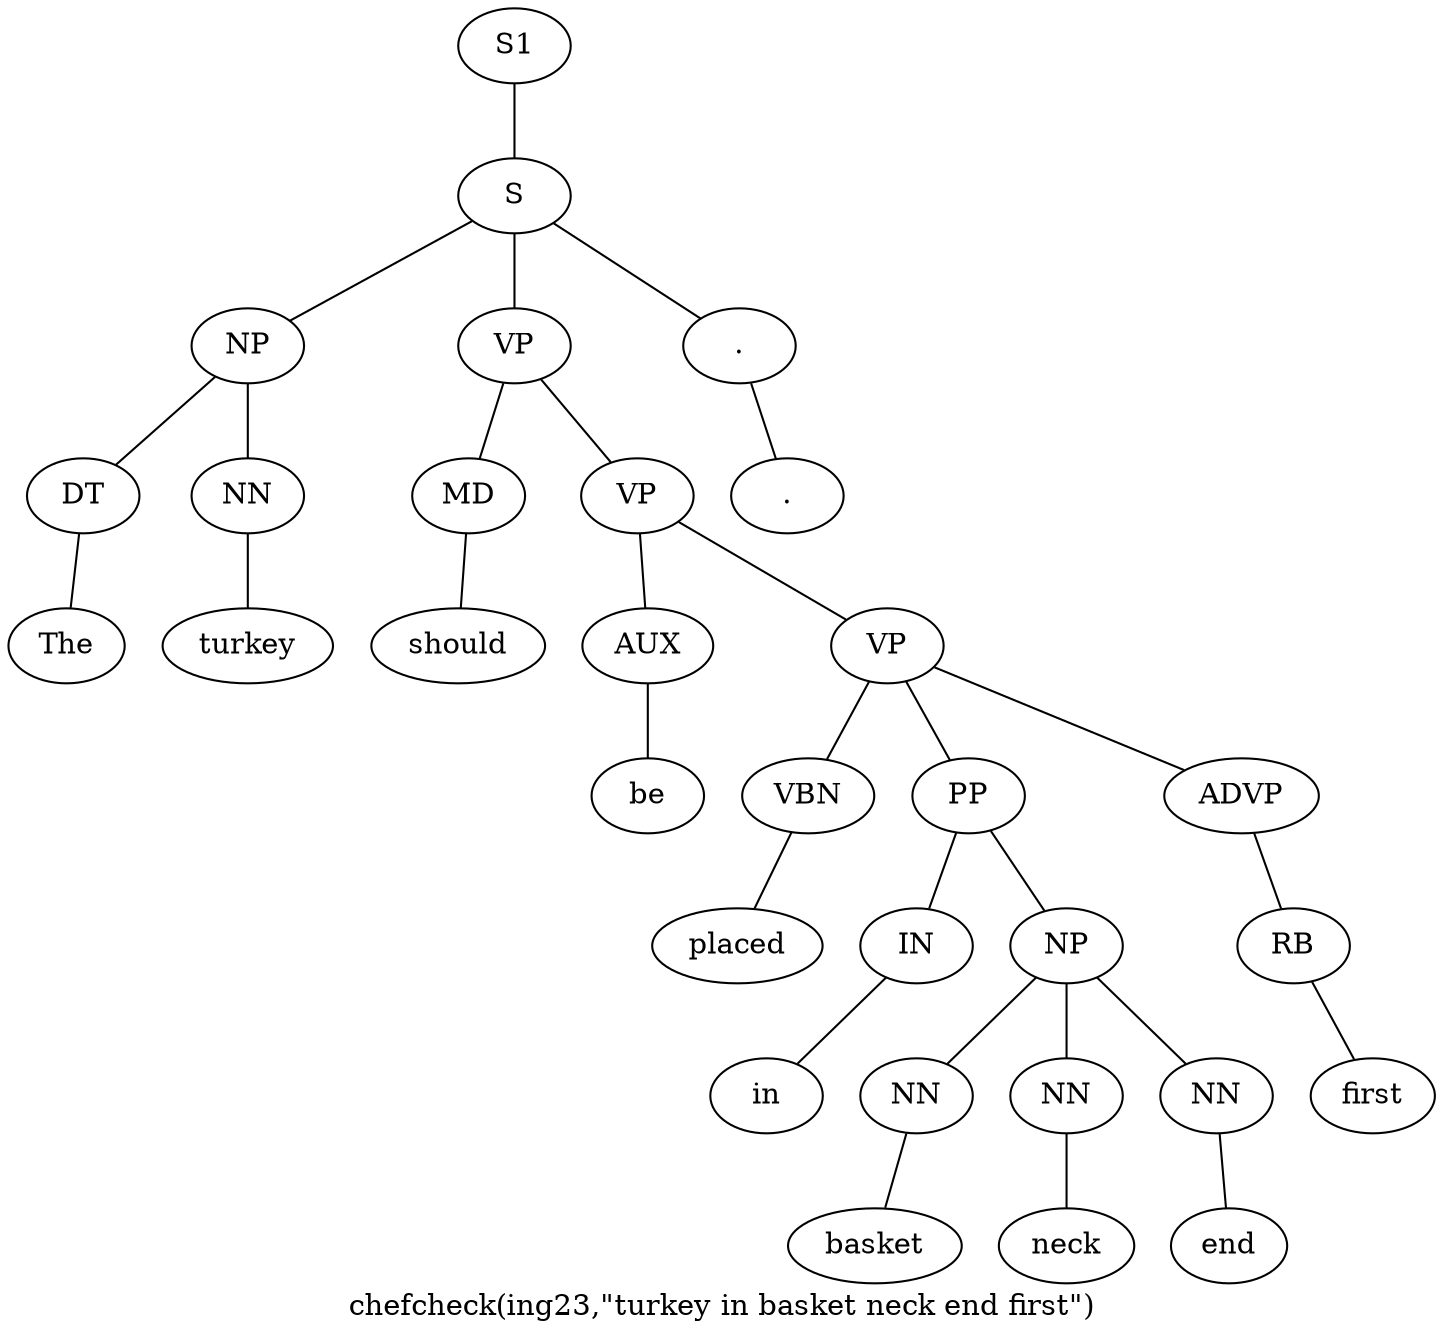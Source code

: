 graph SyntaxGraph {
	label = "chefcheck(ing23,\"turkey in basket neck end first\")";
	Node0 [label="S1"];
	Node1 [label="S"];
	Node2 [label="NP"];
	Node3 [label="DT"];
	Node4 [label="The"];
	Node5 [label="NN"];
	Node6 [label="turkey"];
	Node7 [label="VP"];
	Node8 [label="MD"];
	Node9 [label="should"];
	Node10 [label="VP"];
	Node11 [label="AUX"];
	Node12 [label="be"];
	Node13 [label="VP"];
	Node14 [label="VBN"];
	Node15 [label="placed"];
	Node16 [label="PP"];
	Node17 [label="IN"];
	Node18 [label="in"];
	Node19 [label="NP"];
	Node20 [label="NN"];
	Node21 [label="basket"];
	Node22 [label="NN"];
	Node23 [label="neck"];
	Node24 [label="NN"];
	Node25 [label="end"];
	Node26 [label="ADVP"];
	Node27 [label="RB"];
	Node28 [label="first"];
	Node29 [label="."];
	Node30 [label="."];

	Node0 -- Node1;
	Node1 -- Node2;
	Node1 -- Node7;
	Node1 -- Node29;
	Node2 -- Node3;
	Node2 -- Node5;
	Node3 -- Node4;
	Node5 -- Node6;
	Node7 -- Node8;
	Node7 -- Node10;
	Node8 -- Node9;
	Node10 -- Node11;
	Node10 -- Node13;
	Node11 -- Node12;
	Node13 -- Node14;
	Node13 -- Node16;
	Node13 -- Node26;
	Node14 -- Node15;
	Node16 -- Node17;
	Node16 -- Node19;
	Node17 -- Node18;
	Node19 -- Node20;
	Node19 -- Node22;
	Node19 -- Node24;
	Node20 -- Node21;
	Node22 -- Node23;
	Node24 -- Node25;
	Node26 -- Node27;
	Node27 -- Node28;
	Node29 -- Node30;
}